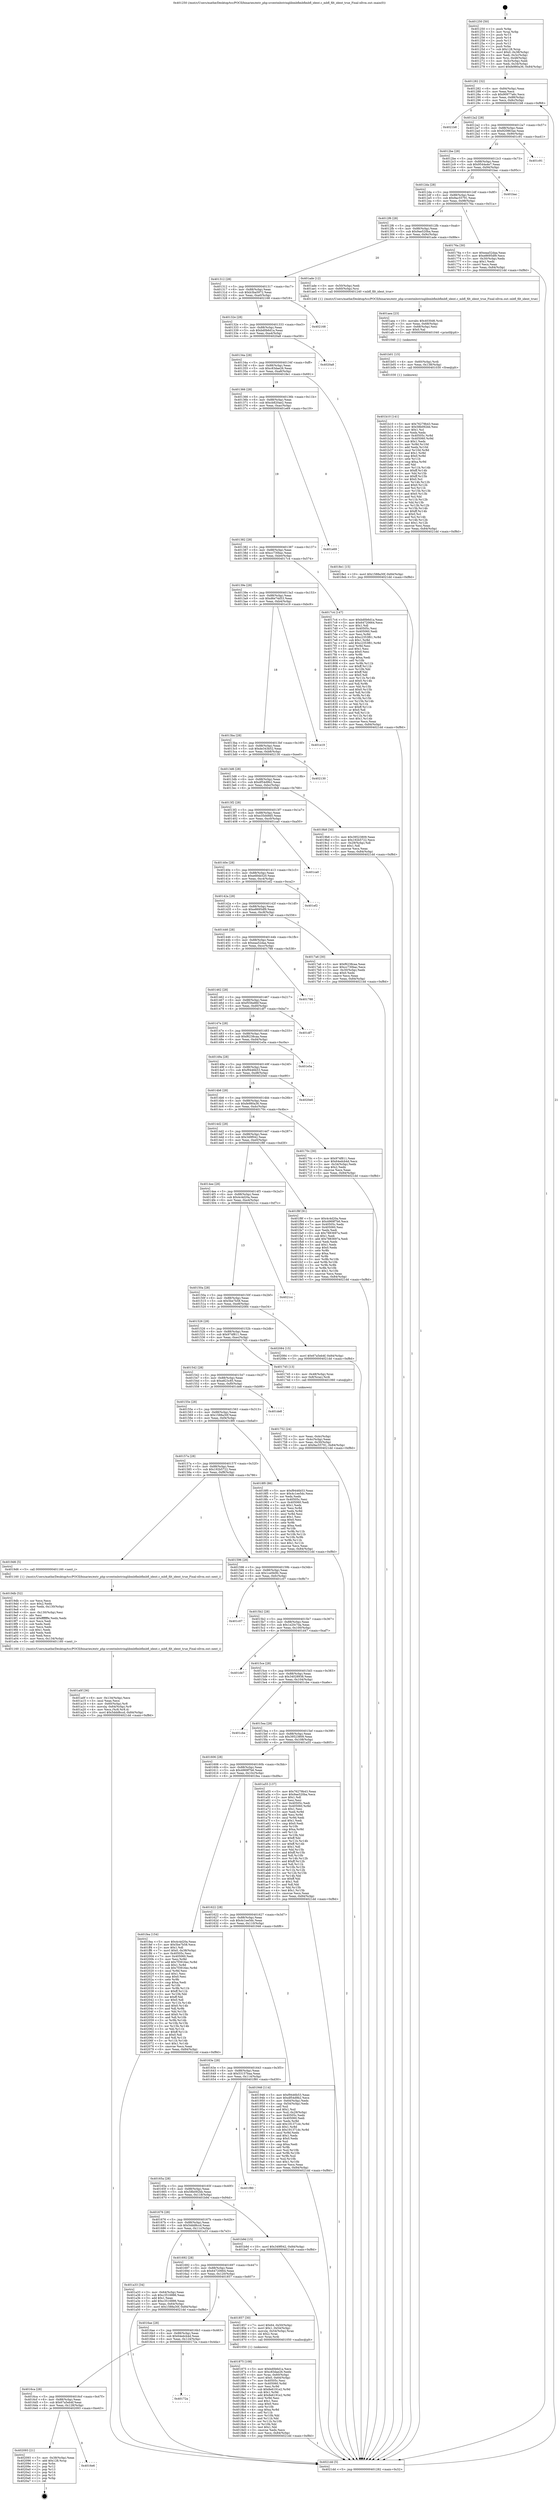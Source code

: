 digraph "0x401250" {
  label = "0x401250 (/mnt/c/Users/mathe/Desktop/tcc/POCII/binaries/extr_php-srcextmbstringlibmbflmbflmbfl_ident.c_mbfl_filt_ident_true_Final-ollvm.out::main(0))"
  labelloc = "t"
  node[shape=record]

  Entry [label="",width=0.3,height=0.3,shape=circle,fillcolor=black,style=filled]
  "0x401282" [label="{
     0x401282 [32]\l
     | [instrs]\l
     &nbsp;&nbsp;0x401282 \<+6\>: mov -0x84(%rbp),%eax\l
     &nbsp;&nbsp;0x401288 \<+2\>: mov %eax,%ecx\l
     &nbsp;&nbsp;0x40128a \<+6\>: sub $0x90977a6c,%ecx\l
     &nbsp;&nbsp;0x401290 \<+6\>: mov %eax,-0x88(%rbp)\l
     &nbsp;&nbsp;0x401296 \<+6\>: mov %ecx,-0x8c(%rbp)\l
     &nbsp;&nbsp;0x40129c \<+6\>: je 00000000004021b8 \<main+0xf68\>\l
  }"]
  "0x4021b8" [label="{
     0x4021b8\l
  }", style=dashed]
  "0x4012a2" [label="{
     0x4012a2 [28]\l
     | [instrs]\l
     &nbsp;&nbsp;0x4012a2 \<+5\>: jmp 00000000004012a7 \<main+0x57\>\l
     &nbsp;&nbsp;0x4012a7 \<+6\>: mov -0x88(%rbp),%eax\l
     &nbsp;&nbsp;0x4012ad \<+5\>: sub $0x920863ae,%eax\l
     &nbsp;&nbsp;0x4012b2 \<+6\>: mov %eax,-0x90(%rbp)\l
     &nbsp;&nbsp;0x4012b8 \<+6\>: je 0000000000401c91 \<main+0xa41\>\l
  }"]
  Exit [label="",width=0.3,height=0.3,shape=circle,fillcolor=black,style=filled,peripheries=2]
  "0x401c91" [label="{
     0x401c91\l
  }", style=dashed]
  "0x4012be" [label="{
     0x4012be [28]\l
     | [instrs]\l
     &nbsp;&nbsp;0x4012be \<+5\>: jmp 00000000004012c3 \<main+0x73\>\l
     &nbsp;&nbsp;0x4012c3 \<+6\>: mov -0x88(%rbp),%eax\l
     &nbsp;&nbsp;0x4012c9 \<+5\>: sub $0x9544a4e7,%eax\l
     &nbsp;&nbsp;0x4012ce \<+6\>: mov %eax,-0x94(%rbp)\l
     &nbsp;&nbsp;0x4012d4 \<+6\>: je 0000000000401bac \<main+0x95c\>\l
  }"]
  "0x4016e6" [label="{
     0x4016e6\l
  }", style=dashed]
  "0x401bac" [label="{
     0x401bac\l
  }", style=dashed]
  "0x4012da" [label="{
     0x4012da [28]\l
     | [instrs]\l
     &nbsp;&nbsp;0x4012da \<+5\>: jmp 00000000004012df \<main+0x8f\>\l
     &nbsp;&nbsp;0x4012df \<+6\>: mov -0x88(%rbp),%eax\l
     &nbsp;&nbsp;0x4012e5 \<+5\>: sub $0x9ac55791,%eax\l
     &nbsp;&nbsp;0x4012ea \<+6\>: mov %eax,-0x98(%rbp)\l
     &nbsp;&nbsp;0x4012f0 \<+6\>: je 000000000040176a \<main+0x51a\>\l
  }"]
  "0x402093" [label="{
     0x402093 [21]\l
     | [instrs]\l
     &nbsp;&nbsp;0x402093 \<+3\>: mov -0x38(%rbp),%eax\l
     &nbsp;&nbsp;0x402096 \<+7\>: add $0x128,%rsp\l
     &nbsp;&nbsp;0x40209d \<+1\>: pop %rbx\l
     &nbsp;&nbsp;0x40209e \<+2\>: pop %r12\l
     &nbsp;&nbsp;0x4020a0 \<+2\>: pop %r13\l
     &nbsp;&nbsp;0x4020a2 \<+2\>: pop %r14\l
     &nbsp;&nbsp;0x4020a4 \<+2\>: pop %r15\l
     &nbsp;&nbsp;0x4020a6 \<+1\>: pop %rbp\l
     &nbsp;&nbsp;0x4020a7 \<+1\>: ret\l
  }"]
  "0x40176a" [label="{
     0x40176a [30]\l
     | [instrs]\l
     &nbsp;&nbsp;0x40176a \<+5\>: mov $0xeaa52daa,%eax\l
     &nbsp;&nbsp;0x40176f \<+5\>: mov $0xe8695df9,%ecx\l
     &nbsp;&nbsp;0x401774 \<+3\>: mov -0x30(%rbp),%edx\l
     &nbsp;&nbsp;0x401777 \<+3\>: cmp $0x1,%edx\l
     &nbsp;&nbsp;0x40177a \<+3\>: cmovl %ecx,%eax\l
     &nbsp;&nbsp;0x40177d \<+6\>: mov %eax,-0x84(%rbp)\l
     &nbsp;&nbsp;0x401783 \<+5\>: jmp 00000000004021dd \<main+0xf8d\>\l
  }"]
  "0x4012f6" [label="{
     0x4012f6 [28]\l
     | [instrs]\l
     &nbsp;&nbsp;0x4012f6 \<+5\>: jmp 00000000004012fb \<main+0xab\>\l
     &nbsp;&nbsp;0x4012fb \<+6\>: mov -0x88(%rbp),%eax\l
     &nbsp;&nbsp;0x401301 \<+5\>: sub $0x9ae520ba,%eax\l
     &nbsp;&nbsp;0x401306 \<+6\>: mov %eax,-0x9c(%rbp)\l
     &nbsp;&nbsp;0x40130c \<+6\>: je 0000000000401ade \<main+0x88e\>\l
  }"]
  "0x4016ca" [label="{
     0x4016ca [28]\l
     | [instrs]\l
     &nbsp;&nbsp;0x4016ca \<+5\>: jmp 00000000004016cf \<main+0x47f\>\l
     &nbsp;&nbsp;0x4016cf \<+6\>: mov -0x88(%rbp),%eax\l
     &nbsp;&nbsp;0x4016d5 \<+5\>: sub $0x67a5eb4f,%eax\l
     &nbsp;&nbsp;0x4016da \<+6\>: mov %eax,-0x128(%rbp)\l
     &nbsp;&nbsp;0x4016e0 \<+6\>: je 0000000000402093 \<main+0xe43\>\l
  }"]
  "0x401ade" [label="{
     0x401ade [12]\l
     | [instrs]\l
     &nbsp;&nbsp;0x401ade \<+3\>: mov -0x50(%rbp),%edi\l
     &nbsp;&nbsp;0x401ae1 \<+4\>: mov -0x60(%rbp),%rsi\l
     &nbsp;&nbsp;0x401ae5 \<+5\>: call 0000000000401240 \<mbfl_filt_ident_true\>\l
     | [calls]\l
     &nbsp;&nbsp;0x401240 \{1\} (/mnt/c/Users/mathe/Desktop/tcc/POCII/binaries/extr_php-srcextmbstringlibmbflmbflmbfl_ident.c_mbfl_filt_ident_true_Final-ollvm.out::mbfl_filt_ident_true)\l
  }"]
  "0x401312" [label="{
     0x401312 [28]\l
     | [instrs]\l
     &nbsp;&nbsp;0x401312 \<+5\>: jmp 0000000000401317 \<main+0xc7\>\l
     &nbsp;&nbsp;0x401317 \<+6\>: mov -0x88(%rbp),%eax\l
     &nbsp;&nbsp;0x40131d \<+5\>: sub $0xb3ba5972,%eax\l
     &nbsp;&nbsp;0x401322 \<+6\>: mov %eax,-0xa0(%rbp)\l
     &nbsp;&nbsp;0x401328 \<+6\>: je 0000000000402168 \<main+0xf18\>\l
  }"]
  "0x40172a" [label="{
     0x40172a\l
  }", style=dashed]
  "0x402168" [label="{
     0x402168\l
  }", style=dashed]
  "0x40132e" [label="{
     0x40132e [28]\l
     | [instrs]\l
     &nbsp;&nbsp;0x40132e \<+5\>: jmp 0000000000401333 \<main+0xe3\>\l
     &nbsp;&nbsp;0x401333 \<+6\>: mov -0x88(%rbp),%eax\l
     &nbsp;&nbsp;0x401339 \<+5\>: sub $0xbd0b6d1a,%eax\l
     &nbsp;&nbsp;0x40133e \<+6\>: mov %eax,-0xa4(%rbp)\l
     &nbsp;&nbsp;0x401344 \<+6\>: je 00000000004020a8 \<main+0xe58\>\l
  }"]
  "0x401b10" [label="{
     0x401b10 [141]\l
     | [instrs]\l
     &nbsp;&nbsp;0x401b10 \<+5\>: mov $0x76279b43,%eax\l
     &nbsp;&nbsp;0x401b15 \<+5\>: mov $0x58b092bb,%esi\l
     &nbsp;&nbsp;0x401b1a \<+2\>: mov $0x1,%cl\l
     &nbsp;&nbsp;0x401b1c \<+2\>: xor %edx,%edx\l
     &nbsp;&nbsp;0x401b1e \<+8\>: mov 0x40505c,%r8d\l
     &nbsp;&nbsp;0x401b26 \<+8\>: mov 0x405060,%r9d\l
     &nbsp;&nbsp;0x401b2e \<+3\>: sub $0x1,%edx\l
     &nbsp;&nbsp;0x401b31 \<+3\>: mov %r8d,%r10d\l
     &nbsp;&nbsp;0x401b34 \<+3\>: add %edx,%r10d\l
     &nbsp;&nbsp;0x401b37 \<+4\>: imul %r10d,%r8d\l
     &nbsp;&nbsp;0x401b3b \<+4\>: and $0x1,%r8d\l
     &nbsp;&nbsp;0x401b3f \<+4\>: cmp $0x0,%r8d\l
     &nbsp;&nbsp;0x401b43 \<+4\>: sete %r11b\l
     &nbsp;&nbsp;0x401b47 \<+4\>: cmp $0xa,%r9d\l
     &nbsp;&nbsp;0x401b4b \<+3\>: setl %bl\l
     &nbsp;&nbsp;0x401b4e \<+3\>: mov %r11b,%r14b\l
     &nbsp;&nbsp;0x401b51 \<+4\>: xor $0xff,%r14b\l
     &nbsp;&nbsp;0x401b55 \<+3\>: mov %bl,%r15b\l
     &nbsp;&nbsp;0x401b58 \<+4\>: xor $0xff,%r15b\l
     &nbsp;&nbsp;0x401b5c \<+3\>: xor $0x0,%cl\l
     &nbsp;&nbsp;0x401b5f \<+3\>: mov %r14b,%r12b\l
     &nbsp;&nbsp;0x401b62 \<+4\>: and $0x0,%r12b\l
     &nbsp;&nbsp;0x401b66 \<+3\>: and %cl,%r11b\l
     &nbsp;&nbsp;0x401b69 \<+3\>: mov %r15b,%r13b\l
     &nbsp;&nbsp;0x401b6c \<+4\>: and $0x0,%r13b\l
     &nbsp;&nbsp;0x401b70 \<+2\>: and %cl,%bl\l
     &nbsp;&nbsp;0x401b72 \<+3\>: or %r11b,%r12b\l
     &nbsp;&nbsp;0x401b75 \<+3\>: or %bl,%r13b\l
     &nbsp;&nbsp;0x401b78 \<+3\>: xor %r13b,%r12b\l
     &nbsp;&nbsp;0x401b7b \<+3\>: or %r15b,%r14b\l
     &nbsp;&nbsp;0x401b7e \<+4\>: xor $0xff,%r14b\l
     &nbsp;&nbsp;0x401b82 \<+3\>: or $0x0,%cl\l
     &nbsp;&nbsp;0x401b85 \<+3\>: and %cl,%r14b\l
     &nbsp;&nbsp;0x401b88 \<+3\>: or %r14b,%r12b\l
     &nbsp;&nbsp;0x401b8b \<+4\>: test $0x1,%r12b\l
     &nbsp;&nbsp;0x401b8f \<+3\>: cmovne %esi,%eax\l
     &nbsp;&nbsp;0x401b92 \<+6\>: mov %eax,-0x84(%rbp)\l
     &nbsp;&nbsp;0x401b98 \<+5\>: jmp 00000000004021dd \<main+0xf8d\>\l
  }"]
  "0x4020a8" [label="{
     0x4020a8\l
  }", style=dashed]
  "0x40134a" [label="{
     0x40134a [28]\l
     | [instrs]\l
     &nbsp;&nbsp;0x40134a \<+5\>: jmp 000000000040134f \<main+0xff\>\l
     &nbsp;&nbsp;0x40134f \<+6\>: mov -0x88(%rbp),%eax\l
     &nbsp;&nbsp;0x401355 \<+5\>: sub $0xc83dae26,%eax\l
     &nbsp;&nbsp;0x40135a \<+6\>: mov %eax,-0xa8(%rbp)\l
     &nbsp;&nbsp;0x401360 \<+6\>: je 00000000004018e1 \<main+0x691\>\l
  }"]
  "0x401b01" [label="{
     0x401b01 [15]\l
     | [instrs]\l
     &nbsp;&nbsp;0x401b01 \<+4\>: mov -0x60(%rbp),%rdi\l
     &nbsp;&nbsp;0x401b05 \<+6\>: mov %eax,-0x138(%rbp)\l
     &nbsp;&nbsp;0x401b0b \<+5\>: call 0000000000401030 \<free@plt\>\l
     | [calls]\l
     &nbsp;&nbsp;0x401030 \{1\} (unknown)\l
  }"]
  "0x4018e1" [label="{
     0x4018e1 [15]\l
     | [instrs]\l
     &nbsp;&nbsp;0x4018e1 \<+10\>: movl $0x1588a30f,-0x84(%rbp)\l
     &nbsp;&nbsp;0x4018eb \<+5\>: jmp 00000000004021dd \<main+0xf8d\>\l
  }"]
  "0x401366" [label="{
     0x401366 [28]\l
     | [instrs]\l
     &nbsp;&nbsp;0x401366 \<+5\>: jmp 000000000040136b \<main+0x11b\>\l
     &nbsp;&nbsp;0x40136b \<+6\>: mov -0x88(%rbp),%eax\l
     &nbsp;&nbsp;0x401371 \<+5\>: sub $0xcb820ae2,%eax\l
     &nbsp;&nbsp;0x401376 \<+6\>: mov %eax,-0xac(%rbp)\l
     &nbsp;&nbsp;0x40137c \<+6\>: je 0000000000401e69 \<main+0xc19\>\l
  }"]
  "0x401aea" [label="{
     0x401aea [23]\l
     | [instrs]\l
     &nbsp;&nbsp;0x401aea \<+10\>: movabs $0x4030d6,%rdi\l
     &nbsp;&nbsp;0x401af4 \<+3\>: mov %eax,-0x68(%rbp)\l
     &nbsp;&nbsp;0x401af7 \<+3\>: mov -0x68(%rbp),%esi\l
     &nbsp;&nbsp;0x401afa \<+2\>: mov $0x0,%al\l
     &nbsp;&nbsp;0x401afc \<+5\>: call 0000000000401040 \<printf@plt\>\l
     | [calls]\l
     &nbsp;&nbsp;0x401040 \{1\} (unknown)\l
  }"]
  "0x401e69" [label="{
     0x401e69\l
  }", style=dashed]
  "0x401382" [label="{
     0x401382 [28]\l
     | [instrs]\l
     &nbsp;&nbsp;0x401382 \<+5\>: jmp 0000000000401387 \<main+0x137\>\l
     &nbsp;&nbsp;0x401387 \<+6\>: mov -0x88(%rbp),%eax\l
     &nbsp;&nbsp;0x40138d \<+5\>: sub $0xcc730bac,%eax\l
     &nbsp;&nbsp;0x401392 \<+6\>: mov %eax,-0xb0(%rbp)\l
     &nbsp;&nbsp;0x401398 \<+6\>: je 00000000004017c4 \<main+0x574\>\l
  }"]
  "0x401a0f" [label="{
     0x401a0f [36]\l
     | [instrs]\l
     &nbsp;&nbsp;0x401a0f \<+6\>: mov -0x134(%rbp),%ecx\l
     &nbsp;&nbsp;0x401a15 \<+3\>: imul %eax,%ecx\l
     &nbsp;&nbsp;0x401a18 \<+4\>: mov -0x60(%rbp),%r8\l
     &nbsp;&nbsp;0x401a1c \<+4\>: movslq -0x64(%rbp),%r9\l
     &nbsp;&nbsp;0x401a20 \<+4\>: mov %ecx,(%r8,%r9,4)\l
     &nbsp;&nbsp;0x401a24 \<+10\>: movl $0x5ddd8ccd,-0x84(%rbp)\l
     &nbsp;&nbsp;0x401a2e \<+5\>: jmp 00000000004021dd \<main+0xf8d\>\l
  }"]
  "0x4017c4" [label="{
     0x4017c4 [147]\l
     | [instrs]\l
     &nbsp;&nbsp;0x4017c4 \<+5\>: mov $0xbd0b6d1a,%eax\l
     &nbsp;&nbsp;0x4017c9 \<+5\>: mov $0x64720664,%ecx\l
     &nbsp;&nbsp;0x4017ce \<+2\>: mov $0x1,%dl\l
     &nbsp;&nbsp;0x4017d0 \<+7\>: mov 0x40505c,%esi\l
     &nbsp;&nbsp;0x4017d7 \<+7\>: mov 0x405060,%edi\l
     &nbsp;&nbsp;0x4017de \<+3\>: mov %esi,%r8d\l
     &nbsp;&nbsp;0x4017e1 \<+7\>: sub $0xc2353f61,%r8d\l
     &nbsp;&nbsp;0x4017e8 \<+4\>: sub $0x1,%r8d\l
     &nbsp;&nbsp;0x4017ec \<+7\>: add $0xc2353f61,%r8d\l
     &nbsp;&nbsp;0x4017f3 \<+4\>: imul %r8d,%esi\l
     &nbsp;&nbsp;0x4017f7 \<+3\>: and $0x1,%esi\l
     &nbsp;&nbsp;0x4017fa \<+3\>: cmp $0x0,%esi\l
     &nbsp;&nbsp;0x4017fd \<+4\>: sete %r9b\l
     &nbsp;&nbsp;0x401801 \<+3\>: cmp $0xa,%edi\l
     &nbsp;&nbsp;0x401804 \<+4\>: setl %r10b\l
     &nbsp;&nbsp;0x401808 \<+3\>: mov %r9b,%r11b\l
     &nbsp;&nbsp;0x40180b \<+4\>: xor $0xff,%r11b\l
     &nbsp;&nbsp;0x40180f \<+3\>: mov %r10b,%bl\l
     &nbsp;&nbsp;0x401812 \<+3\>: xor $0xff,%bl\l
     &nbsp;&nbsp;0x401815 \<+3\>: xor $0x0,%dl\l
     &nbsp;&nbsp;0x401818 \<+3\>: mov %r11b,%r14b\l
     &nbsp;&nbsp;0x40181b \<+4\>: and $0x0,%r14b\l
     &nbsp;&nbsp;0x40181f \<+3\>: and %dl,%r9b\l
     &nbsp;&nbsp;0x401822 \<+3\>: mov %bl,%r15b\l
     &nbsp;&nbsp;0x401825 \<+4\>: and $0x0,%r15b\l
     &nbsp;&nbsp;0x401829 \<+3\>: and %dl,%r10b\l
     &nbsp;&nbsp;0x40182c \<+3\>: or %r9b,%r14b\l
     &nbsp;&nbsp;0x40182f \<+3\>: or %r10b,%r15b\l
     &nbsp;&nbsp;0x401832 \<+3\>: xor %r15b,%r14b\l
     &nbsp;&nbsp;0x401835 \<+3\>: or %bl,%r11b\l
     &nbsp;&nbsp;0x401838 \<+4\>: xor $0xff,%r11b\l
     &nbsp;&nbsp;0x40183c \<+3\>: or $0x0,%dl\l
     &nbsp;&nbsp;0x40183f \<+3\>: and %dl,%r11b\l
     &nbsp;&nbsp;0x401842 \<+3\>: or %r11b,%r14b\l
     &nbsp;&nbsp;0x401845 \<+4\>: test $0x1,%r14b\l
     &nbsp;&nbsp;0x401849 \<+3\>: cmovne %ecx,%eax\l
     &nbsp;&nbsp;0x40184c \<+6\>: mov %eax,-0x84(%rbp)\l
     &nbsp;&nbsp;0x401852 \<+5\>: jmp 00000000004021dd \<main+0xf8d\>\l
  }"]
  "0x40139e" [label="{
     0x40139e [28]\l
     | [instrs]\l
     &nbsp;&nbsp;0x40139e \<+5\>: jmp 00000000004013a3 \<main+0x153\>\l
     &nbsp;&nbsp;0x4013a3 \<+6\>: mov -0x88(%rbp),%eax\l
     &nbsp;&nbsp;0x4013a9 \<+5\>: sub $0xd6e74d53,%eax\l
     &nbsp;&nbsp;0x4013ae \<+6\>: mov %eax,-0xb4(%rbp)\l
     &nbsp;&nbsp;0x4013b4 \<+6\>: je 0000000000401e19 \<main+0xbc9\>\l
  }"]
  "0x4019db" [label="{
     0x4019db [52]\l
     | [instrs]\l
     &nbsp;&nbsp;0x4019db \<+2\>: xor %ecx,%ecx\l
     &nbsp;&nbsp;0x4019dd \<+5\>: mov $0x2,%edx\l
     &nbsp;&nbsp;0x4019e2 \<+6\>: mov %edx,-0x130(%rbp)\l
     &nbsp;&nbsp;0x4019e8 \<+1\>: cltd\l
     &nbsp;&nbsp;0x4019e9 \<+6\>: mov -0x130(%rbp),%esi\l
     &nbsp;&nbsp;0x4019ef \<+2\>: idiv %esi\l
     &nbsp;&nbsp;0x4019f1 \<+6\>: imul $0xfffffffe,%edx,%edx\l
     &nbsp;&nbsp;0x4019f7 \<+2\>: mov %ecx,%edi\l
     &nbsp;&nbsp;0x4019f9 \<+2\>: sub %edx,%edi\l
     &nbsp;&nbsp;0x4019fb \<+2\>: mov %ecx,%edx\l
     &nbsp;&nbsp;0x4019fd \<+3\>: sub $0x1,%edx\l
     &nbsp;&nbsp;0x401a00 \<+2\>: add %edx,%edi\l
     &nbsp;&nbsp;0x401a02 \<+2\>: sub %edi,%ecx\l
     &nbsp;&nbsp;0x401a04 \<+6\>: mov %ecx,-0x134(%rbp)\l
     &nbsp;&nbsp;0x401a0a \<+5\>: call 0000000000401160 \<next_i\>\l
     | [calls]\l
     &nbsp;&nbsp;0x401160 \{1\} (/mnt/c/Users/mathe/Desktop/tcc/POCII/binaries/extr_php-srcextmbstringlibmbflmbflmbfl_ident.c_mbfl_filt_ident_true_Final-ollvm.out::next_i)\l
  }"]
  "0x401e19" [label="{
     0x401e19\l
  }", style=dashed]
  "0x4013ba" [label="{
     0x4013ba [28]\l
     | [instrs]\l
     &nbsp;&nbsp;0x4013ba \<+5\>: jmp 00000000004013bf \<main+0x16f\>\l
     &nbsp;&nbsp;0x4013bf \<+6\>: mov -0x88(%rbp),%eax\l
     &nbsp;&nbsp;0x4013c5 \<+5\>: sub $0xde343b52,%eax\l
     &nbsp;&nbsp;0x4013ca \<+6\>: mov %eax,-0xb8(%rbp)\l
     &nbsp;&nbsp;0x4013d0 \<+6\>: je 0000000000402130 \<main+0xee0\>\l
  }"]
  "0x401875" [label="{
     0x401875 [108]\l
     | [instrs]\l
     &nbsp;&nbsp;0x401875 \<+5\>: mov $0xbd0b6d1a,%ecx\l
     &nbsp;&nbsp;0x40187a \<+5\>: mov $0xc83dae26,%edx\l
     &nbsp;&nbsp;0x40187f \<+4\>: mov %rax,-0x60(%rbp)\l
     &nbsp;&nbsp;0x401883 \<+7\>: movl $0x0,-0x64(%rbp)\l
     &nbsp;&nbsp;0x40188a \<+7\>: mov 0x40505c,%esi\l
     &nbsp;&nbsp;0x401891 \<+8\>: mov 0x405060,%r8d\l
     &nbsp;&nbsp;0x401899 \<+3\>: mov %esi,%r9d\l
     &nbsp;&nbsp;0x40189c \<+7\>: sub $0x8e6191e2,%r9d\l
     &nbsp;&nbsp;0x4018a3 \<+4\>: sub $0x1,%r9d\l
     &nbsp;&nbsp;0x4018a7 \<+7\>: add $0x8e6191e2,%r9d\l
     &nbsp;&nbsp;0x4018ae \<+4\>: imul %r9d,%esi\l
     &nbsp;&nbsp;0x4018b2 \<+3\>: and $0x1,%esi\l
     &nbsp;&nbsp;0x4018b5 \<+3\>: cmp $0x0,%esi\l
     &nbsp;&nbsp;0x4018b8 \<+4\>: sete %r10b\l
     &nbsp;&nbsp;0x4018bc \<+4\>: cmp $0xa,%r8d\l
     &nbsp;&nbsp;0x4018c0 \<+4\>: setl %r11b\l
     &nbsp;&nbsp;0x4018c4 \<+3\>: mov %r10b,%bl\l
     &nbsp;&nbsp;0x4018c7 \<+3\>: and %r11b,%bl\l
     &nbsp;&nbsp;0x4018ca \<+3\>: xor %r11b,%r10b\l
     &nbsp;&nbsp;0x4018cd \<+3\>: or %r10b,%bl\l
     &nbsp;&nbsp;0x4018d0 \<+3\>: test $0x1,%bl\l
     &nbsp;&nbsp;0x4018d3 \<+3\>: cmovne %edx,%ecx\l
     &nbsp;&nbsp;0x4018d6 \<+6\>: mov %ecx,-0x84(%rbp)\l
     &nbsp;&nbsp;0x4018dc \<+5\>: jmp 00000000004021dd \<main+0xf8d\>\l
  }"]
  "0x402130" [label="{
     0x402130\l
  }", style=dashed]
  "0x4013d6" [label="{
     0x4013d6 [28]\l
     | [instrs]\l
     &nbsp;&nbsp;0x4013d6 \<+5\>: jmp 00000000004013db \<main+0x18b\>\l
     &nbsp;&nbsp;0x4013db \<+6\>: mov -0x88(%rbp),%eax\l
     &nbsp;&nbsp;0x4013e1 \<+5\>: sub $0xdf54d9b2,%eax\l
     &nbsp;&nbsp;0x4013e6 \<+6\>: mov %eax,-0xbc(%rbp)\l
     &nbsp;&nbsp;0x4013ec \<+6\>: je 00000000004019b8 \<main+0x768\>\l
  }"]
  "0x4016ae" [label="{
     0x4016ae [28]\l
     | [instrs]\l
     &nbsp;&nbsp;0x4016ae \<+5\>: jmp 00000000004016b3 \<main+0x463\>\l
     &nbsp;&nbsp;0x4016b3 \<+6\>: mov -0x88(%rbp),%eax\l
     &nbsp;&nbsp;0x4016b9 \<+5\>: sub $0x64edcb4d,%eax\l
     &nbsp;&nbsp;0x4016be \<+6\>: mov %eax,-0x124(%rbp)\l
     &nbsp;&nbsp;0x4016c4 \<+6\>: je 000000000040172a \<main+0x4da\>\l
  }"]
  "0x4019b8" [label="{
     0x4019b8 [30]\l
     | [instrs]\l
     &nbsp;&nbsp;0x4019b8 \<+5\>: mov $0x39523809,%eax\l
     &nbsp;&nbsp;0x4019bd \<+5\>: mov $0x192b5722,%ecx\l
     &nbsp;&nbsp;0x4019c2 \<+3\>: mov -0x29(%rbp),%dl\l
     &nbsp;&nbsp;0x4019c5 \<+3\>: test $0x1,%dl\l
     &nbsp;&nbsp;0x4019c8 \<+3\>: cmovne %ecx,%eax\l
     &nbsp;&nbsp;0x4019cb \<+6\>: mov %eax,-0x84(%rbp)\l
     &nbsp;&nbsp;0x4019d1 \<+5\>: jmp 00000000004021dd \<main+0xf8d\>\l
  }"]
  "0x4013f2" [label="{
     0x4013f2 [28]\l
     | [instrs]\l
     &nbsp;&nbsp;0x4013f2 \<+5\>: jmp 00000000004013f7 \<main+0x1a7\>\l
     &nbsp;&nbsp;0x4013f7 \<+6\>: mov -0x88(%rbp),%eax\l
     &nbsp;&nbsp;0x4013fd \<+5\>: sub $0xe35d49d5,%eax\l
     &nbsp;&nbsp;0x401402 \<+6\>: mov %eax,-0xc0(%rbp)\l
     &nbsp;&nbsp;0x401408 \<+6\>: je 0000000000401ca0 \<main+0xa50\>\l
  }"]
  "0x401857" [label="{
     0x401857 [30]\l
     | [instrs]\l
     &nbsp;&nbsp;0x401857 \<+7\>: movl $0x64,-0x50(%rbp)\l
     &nbsp;&nbsp;0x40185e \<+7\>: movl $0x1,-0x54(%rbp)\l
     &nbsp;&nbsp;0x401865 \<+4\>: movslq -0x54(%rbp),%rax\l
     &nbsp;&nbsp;0x401869 \<+4\>: shl $0x2,%rax\l
     &nbsp;&nbsp;0x40186d \<+3\>: mov %rax,%rdi\l
     &nbsp;&nbsp;0x401870 \<+5\>: call 0000000000401050 \<malloc@plt\>\l
     | [calls]\l
     &nbsp;&nbsp;0x401050 \{1\} (unknown)\l
  }"]
  "0x401ca0" [label="{
     0x401ca0\l
  }", style=dashed]
  "0x40140e" [label="{
     0x40140e [28]\l
     | [instrs]\l
     &nbsp;&nbsp;0x40140e \<+5\>: jmp 0000000000401413 \<main+0x1c3\>\l
     &nbsp;&nbsp;0x401413 \<+6\>: mov -0x88(%rbp),%eax\l
     &nbsp;&nbsp;0x401419 \<+5\>: sub $0xe684b520,%eax\l
     &nbsp;&nbsp;0x40141e \<+6\>: mov %eax,-0xc4(%rbp)\l
     &nbsp;&nbsp;0x401424 \<+6\>: je 0000000000401ef2 \<main+0xca2\>\l
  }"]
  "0x401692" [label="{
     0x401692 [28]\l
     | [instrs]\l
     &nbsp;&nbsp;0x401692 \<+5\>: jmp 0000000000401697 \<main+0x447\>\l
     &nbsp;&nbsp;0x401697 \<+6\>: mov -0x88(%rbp),%eax\l
     &nbsp;&nbsp;0x40169d \<+5\>: sub $0x64720664,%eax\l
     &nbsp;&nbsp;0x4016a2 \<+6\>: mov %eax,-0x120(%rbp)\l
     &nbsp;&nbsp;0x4016a8 \<+6\>: je 0000000000401857 \<main+0x607\>\l
  }"]
  "0x401ef2" [label="{
     0x401ef2\l
  }", style=dashed]
  "0x40142a" [label="{
     0x40142a [28]\l
     | [instrs]\l
     &nbsp;&nbsp;0x40142a \<+5\>: jmp 000000000040142f \<main+0x1df\>\l
     &nbsp;&nbsp;0x40142f \<+6\>: mov -0x88(%rbp),%eax\l
     &nbsp;&nbsp;0x401435 \<+5\>: sub $0xe8695df9,%eax\l
     &nbsp;&nbsp;0x40143a \<+6\>: mov %eax,-0xc8(%rbp)\l
     &nbsp;&nbsp;0x401440 \<+6\>: je 00000000004017a6 \<main+0x556\>\l
  }"]
  "0x401a33" [label="{
     0x401a33 [34]\l
     | [instrs]\l
     &nbsp;&nbsp;0x401a33 \<+3\>: mov -0x64(%rbp),%eax\l
     &nbsp;&nbsp;0x401a36 \<+5\>: sub $0xc3516886,%eax\l
     &nbsp;&nbsp;0x401a3b \<+3\>: add $0x1,%eax\l
     &nbsp;&nbsp;0x401a3e \<+5\>: add $0xc3516886,%eax\l
     &nbsp;&nbsp;0x401a43 \<+3\>: mov %eax,-0x64(%rbp)\l
     &nbsp;&nbsp;0x401a46 \<+10\>: movl $0x1588a30f,-0x84(%rbp)\l
     &nbsp;&nbsp;0x401a50 \<+5\>: jmp 00000000004021dd \<main+0xf8d\>\l
  }"]
  "0x4017a6" [label="{
     0x4017a6 [30]\l
     | [instrs]\l
     &nbsp;&nbsp;0x4017a6 \<+5\>: mov $0xf6238caa,%eax\l
     &nbsp;&nbsp;0x4017ab \<+5\>: mov $0xcc730bac,%ecx\l
     &nbsp;&nbsp;0x4017b0 \<+3\>: mov -0x30(%rbp),%edx\l
     &nbsp;&nbsp;0x4017b3 \<+3\>: cmp $0x0,%edx\l
     &nbsp;&nbsp;0x4017b6 \<+3\>: cmove %ecx,%eax\l
     &nbsp;&nbsp;0x4017b9 \<+6\>: mov %eax,-0x84(%rbp)\l
     &nbsp;&nbsp;0x4017bf \<+5\>: jmp 00000000004021dd \<main+0xf8d\>\l
  }"]
  "0x401446" [label="{
     0x401446 [28]\l
     | [instrs]\l
     &nbsp;&nbsp;0x401446 \<+5\>: jmp 000000000040144b \<main+0x1fb\>\l
     &nbsp;&nbsp;0x40144b \<+6\>: mov -0x88(%rbp),%eax\l
     &nbsp;&nbsp;0x401451 \<+5\>: sub $0xeaa52daa,%eax\l
     &nbsp;&nbsp;0x401456 \<+6\>: mov %eax,-0xcc(%rbp)\l
     &nbsp;&nbsp;0x40145c \<+6\>: je 0000000000401788 \<main+0x538\>\l
  }"]
  "0x401676" [label="{
     0x401676 [28]\l
     | [instrs]\l
     &nbsp;&nbsp;0x401676 \<+5\>: jmp 000000000040167b \<main+0x42b\>\l
     &nbsp;&nbsp;0x40167b \<+6\>: mov -0x88(%rbp),%eax\l
     &nbsp;&nbsp;0x401681 \<+5\>: sub $0x5ddd8ccd,%eax\l
     &nbsp;&nbsp;0x401686 \<+6\>: mov %eax,-0x11c(%rbp)\l
     &nbsp;&nbsp;0x40168c \<+6\>: je 0000000000401a33 \<main+0x7e3\>\l
  }"]
  "0x401788" [label="{
     0x401788\l
  }", style=dashed]
  "0x401462" [label="{
     0x401462 [28]\l
     | [instrs]\l
     &nbsp;&nbsp;0x401462 \<+5\>: jmp 0000000000401467 \<main+0x217\>\l
     &nbsp;&nbsp;0x401467 \<+6\>: mov -0x88(%rbp),%eax\l
     &nbsp;&nbsp;0x40146d \<+5\>: sub $0xf556e86f,%eax\l
     &nbsp;&nbsp;0x401472 \<+6\>: mov %eax,-0xd0(%rbp)\l
     &nbsp;&nbsp;0x401478 \<+6\>: je 0000000000401df7 \<main+0xba7\>\l
  }"]
  "0x401b9d" [label="{
     0x401b9d [15]\l
     | [instrs]\l
     &nbsp;&nbsp;0x401b9d \<+10\>: movl $0x349f042,-0x84(%rbp)\l
     &nbsp;&nbsp;0x401ba7 \<+5\>: jmp 00000000004021dd \<main+0xf8d\>\l
  }"]
  "0x401df7" [label="{
     0x401df7\l
  }", style=dashed]
  "0x40147e" [label="{
     0x40147e [28]\l
     | [instrs]\l
     &nbsp;&nbsp;0x40147e \<+5\>: jmp 0000000000401483 \<main+0x233\>\l
     &nbsp;&nbsp;0x401483 \<+6\>: mov -0x88(%rbp),%eax\l
     &nbsp;&nbsp;0x401489 \<+5\>: sub $0xf6238caa,%eax\l
     &nbsp;&nbsp;0x40148e \<+6\>: mov %eax,-0xd4(%rbp)\l
     &nbsp;&nbsp;0x401494 \<+6\>: je 0000000000401e5a \<main+0xc0a\>\l
  }"]
  "0x40165a" [label="{
     0x40165a [28]\l
     | [instrs]\l
     &nbsp;&nbsp;0x40165a \<+5\>: jmp 000000000040165f \<main+0x40f\>\l
     &nbsp;&nbsp;0x40165f \<+6\>: mov -0x88(%rbp),%eax\l
     &nbsp;&nbsp;0x401665 \<+5\>: sub $0x58b092bb,%eax\l
     &nbsp;&nbsp;0x40166a \<+6\>: mov %eax,-0x118(%rbp)\l
     &nbsp;&nbsp;0x401670 \<+6\>: je 0000000000401b9d \<main+0x94d\>\l
  }"]
  "0x401e5a" [label="{
     0x401e5a\l
  }", style=dashed]
  "0x40149a" [label="{
     0x40149a [28]\l
     | [instrs]\l
     &nbsp;&nbsp;0x40149a \<+5\>: jmp 000000000040149f \<main+0x24f\>\l
     &nbsp;&nbsp;0x40149f \<+6\>: mov -0x88(%rbp),%eax\l
     &nbsp;&nbsp;0x4014a5 \<+5\>: sub $0xf9446b53,%eax\l
     &nbsp;&nbsp;0x4014aa \<+6\>: mov %eax,-0xd8(%rbp)\l
     &nbsp;&nbsp;0x4014b0 \<+6\>: je 00000000004020e0 \<main+0xe90\>\l
  }"]
  "0x401f80" [label="{
     0x401f80\l
  }", style=dashed]
  "0x4020e0" [label="{
     0x4020e0\l
  }", style=dashed]
  "0x4014b6" [label="{
     0x4014b6 [28]\l
     | [instrs]\l
     &nbsp;&nbsp;0x4014b6 \<+5\>: jmp 00000000004014bb \<main+0x26b\>\l
     &nbsp;&nbsp;0x4014bb \<+6\>: mov -0x88(%rbp),%eax\l
     &nbsp;&nbsp;0x4014c1 \<+5\>: sub $0xfe980a36,%eax\l
     &nbsp;&nbsp;0x4014c6 \<+6\>: mov %eax,-0xdc(%rbp)\l
     &nbsp;&nbsp;0x4014cc \<+6\>: je 000000000040170c \<main+0x4bc\>\l
  }"]
  "0x40163e" [label="{
     0x40163e [28]\l
     | [instrs]\l
     &nbsp;&nbsp;0x40163e \<+5\>: jmp 0000000000401643 \<main+0x3f3\>\l
     &nbsp;&nbsp;0x401643 \<+6\>: mov -0x88(%rbp),%eax\l
     &nbsp;&nbsp;0x401649 \<+5\>: sub $0x53157baa,%eax\l
     &nbsp;&nbsp;0x40164e \<+6\>: mov %eax,-0x114(%rbp)\l
     &nbsp;&nbsp;0x401654 \<+6\>: je 0000000000401f80 \<main+0xd30\>\l
  }"]
  "0x40170c" [label="{
     0x40170c [30]\l
     | [instrs]\l
     &nbsp;&nbsp;0x40170c \<+5\>: mov $0x974f811,%eax\l
     &nbsp;&nbsp;0x401711 \<+5\>: mov $0x64edcb4d,%ecx\l
     &nbsp;&nbsp;0x401716 \<+3\>: mov -0x34(%rbp),%edx\l
     &nbsp;&nbsp;0x401719 \<+3\>: cmp $0x2,%edx\l
     &nbsp;&nbsp;0x40171c \<+3\>: cmovne %ecx,%eax\l
     &nbsp;&nbsp;0x40171f \<+6\>: mov %eax,-0x84(%rbp)\l
     &nbsp;&nbsp;0x401725 \<+5\>: jmp 00000000004021dd \<main+0xf8d\>\l
  }"]
  "0x4014d2" [label="{
     0x4014d2 [28]\l
     | [instrs]\l
     &nbsp;&nbsp;0x4014d2 \<+5\>: jmp 00000000004014d7 \<main+0x287\>\l
     &nbsp;&nbsp;0x4014d7 \<+6\>: mov -0x88(%rbp),%eax\l
     &nbsp;&nbsp;0x4014dd \<+5\>: sub $0x349f042,%eax\l
     &nbsp;&nbsp;0x4014e2 \<+6\>: mov %eax,-0xe0(%rbp)\l
     &nbsp;&nbsp;0x4014e8 \<+6\>: je 0000000000401f8f \<main+0xd3f\>\l
  }"]
  "0x4021dd" [label="{
     0x4021dd [5]\l
     | [instrs]\l
     &nbsp;&nbsp;0x4021dd \<+5\>: jmp 0000000000401282 \<main+0x32\>\l
  }"]
  "0x401250" [label="{
     0x401250 [50]\l
     | [instrs]\l
     &nbsp;&nbsp;0x401250 \<+1\>: push %rbp\l
     &nbsp;&nbsp;0x401251 \<+3\>: mov %rsp,%rbp\l
     &nbsp;&nbsp;0x401254 \<+2\>: push %r15\l
     &nbsp;&nbsp;0x401256 \<+2\>: push %r14\l
     &nbsp;&nbsp;0x401258 \<+2\>: push %r13\l
     &nbsp;&nbsp;0x40125a \<+2\>: push %r12\l
     &nbsp;&nbsp;0x40125c \<+1\>: push %rbx\l
     &nbsp;&nbsp;0x40125d \<+7\>: sub $0x128,%rsp\l
     &nbsp;&nbsp;0x401264 \<+7\>: movl $0x0,-0x38(%rbp)\l
     &nbsp;&nbsp;0x40126b \<+3\>: mov %edi,-0x3c(%rbp)\l
     &nbsp;&nbsp;0x40126e \<+4\>: mov %rsi,-0x48(%rbp)\l
     &nbsp;&nbsp;0x401272 \<+3\>: mov -0x3c(%rbp),%edi\l
     &nbsp;&nbsp;0x401275 \<+3\>: mov %edi,-0x34(%rbp)\l
     &nbsp;&nbsp;0x401278 \<+10\>: movl $0xfe980a36,-0x84(%rbp)\l
  }"]
  "0x401946" [label="{
     0x401946 [114]\l
     | [instrs]\l
     &nbsp;&nbsp;0x401946 \<+5\>: mov $0xf9446b53,%eax\l
     &nbsp;&nbsp;0x40194b \<+5\>: mov $0xdf54d9b2,%ecx\l
     &nbsp;&nbsp;0x401950 \<+3\>: mov -0x64(%rbp),%edx\l
     &nbsp;&nbsp;0x401953 \<+3\>: cmp -0x54(%rbp),%edx\l
     &nbsp;&nbsp;0x401956 \<+4\>: setl %sil\l
     &nbsp;&nbsp;0x40195a \<+4\>: and $0x1,%sil\l
     &nbsp;&nbsp;0x40195e \<+4\>: mov %sil,-0x29(%rbp)\l
     &nbsp;&nbsp;0x401962 \<+7\>: mov 0x40505c,%edx\l
     &nbsp;&nbsp;0x401969 \<+7\>: mov 0x405060,%edi\l
     &nbsp;&nbsp;0x401970 \<+3\>: mov %edx,%r8d\l
     &nbsp;&nbsp;0x401973 \<+7\>: add $0x191371dc,%r8d\l
     &nbsp;&nbsp;0x40197a \<+4\>: sub $0x1,%r8d\l
     &nbsp;&nbsp;0x40197e \<+7\>: sub $0x191371dc,%r8d\l
     &nbsp;&nbsp;0x401985 \<+4\>: imul %r8d,%edx\l
     &nbsp;&nbsp;0x401989 \<+3\>: and $0x1,%edx\l
     &nbsp;&nbsp;0x40198c \<+3\>: cmp $0x0,%edx\l
     &nbsp;&nbsp;0x40198f \<+4\>: sete %sil\l
     &nbsp;&nbsp;0x401993 \<+3\>: cmp $0xa,%edi\l
     &nbsp;&nbsp;0x401996 \<+4\>: setl %r9b\l
     &nbsp;&nbsp;0x40199a \<+3\>: mov %sil,%r10b\l
     &nbsp;&nbsp;0x40199d \<+3\>: and %r9b,%r10b\l
     &nbsp;&nbsp;0x4019a0 \<+3\>: xor %r9b,%sil\l
     &nbsp;&nbsp;0x4019a3 \<+3\>: or %sil,%r10b\l
     &nbsp;&nbsp;0x4019a6 \<+4\>: test $0x1,%r10b\l
     &nbsp;&nbsp;0x4019aa \<+3\>: cmovne %ecx,%eax\l
     &nbsp;&nbsp;0x4019ad \<+6\>: mov %eax,-0x84(%rbp)\l
     &nbsp;&nbsp;0x4019b3 \<+5\>: jmp 00000000004021dd \<main+0xf8d\>\l
  }"]
  "0x401f8f" [label="{
     0x401f8f [91]\l
     | [instrs]\l
     &nbsp;&nbsp;0x401f8f \<+5\>: mov $0x4c4d20a,%eax\l
     &nbsp;&nbsp;0x401f94 \<+5\>: mov $0x4969f7b6,%ecx\l
     &nbsp;&nbsp;0x401f99 \<+7\>: mov 0x40505c,%edx\l
     &nbsp;&nbsp;0x401fa0 \<+7\>: mov 0x405060,%esi\l
     &nbsp;&nbsp;0x401fa7 \<+2\>: mov %edx,%edi\l
     &nbsp;&nbsp;0x401fa9 \<+6\>: sub $0x7883697a,%edi\l
     &nbsp;&nbsp;0x401faf \<+3\>: sub $0x1,%edi\l
     &nbsp;&nbsp;0x401fb2 \<+6\>: add $0x7883697a,%edi\l
     &nbsp;&nbsp;0x401fb8 \<+3\>: imul %edi,%edx\l
     &nbsp;&nbsp;0x401fbb \<+3\>: and $0x1,%edx\l
     &nbsp;&nbsp;0x401fbe \<+3\>: cmp $0x0,%edx\l
     &nbsp;&nbsp;0x401fc1 \<+4\>: sete %r8b\l
     &nbsp;&nbsp;0x401fc5 \<+3\>: cmp $0xa,%esi\l
     &nbsp;&nbsp;0x401fc8 \<+4\>: setl %r9b\l
     &nbsp;&nbsp;0x401fcc \<+3\>: mov %r8b,%r10b\l
     &nbsp;&nbsp;0x401fcf \<+3\>: and %r9b,%r10b\l
     &nbsp;&nbsp;0x401fd2 \<+3\>: xor %r9b,%r8b\l
     &nbsp;&nbsp;0x401fd5 \<+3\>: or %r8b,%r10b\l
     &nbsp;&nbsp;0x401fd8 \<+4\>: test $0x1,%r10b\l
     &nbsp;&nbsp;0x401fdc \<+3\>: cmovne %ecx,%eax\l
     &nbsp;&nbsp;0x401fdf \<+6\>: mov %eax,-0x84(%rbp)\l
     &nbsp;&nbsp;0x401fe5 \<+5\>: jmp 00000000004021dd \<main+0xf8d\>\l
  }"]
  "0x4014ee" [label="{
     0x4014ee [28]\l
     | [instrs]\l
     &nbsp;&nbsp;0x4014ee \<+5\>: jmp 00000000004014f3 \<main+0x2a3\>\l
     &nbsp;&nbsp;0x4014f3 \<+6\>: mov -0x88(%rbp),%eax\l
     &nbsp;&nbsp;0x4014f9 \<+5\>: sub $0x4c4d20a,%eax\l
     &nbsp;&nbsp;0x4014fe \<+6\>: mov %eax,-0xe4(%rbp)\l
     &nbsp;&nbsp;0x401504 \<+6\>: je 00000000004021cc \<main+0xf7c\>\l
  }"]
  "0x401622" [label="{
     0x401622 [28]\l
     | [instrs]\l
     &nbsp;&nbsp;0x401622 \<+5\>: jmp 0000000000401627 \<main+0x3d7\>\l
     &nbsp;&nbsp;0x401627 \<+6\>: mov -0x88(%rbp),%eax\l
     &nbsp;&nbsp;0x40162d \<+5\>: sub $0x4c1ee5dc,%eax\l
     &nbsp;&nbsp;0x401632 \<+6\>: mov %eax,-0x110(%rbp)\l
     &nbsp;&nbsp;0x401638 \<+6\>: je 0000000000401946 \<main+0x6f6\>\l
  }"]
  "0x4021cc" [label="{
     0x4021cc\l
  }", style=dashed]
  "0x40150a" [label="{
     0x40150a [28]\l
     | [instrs]\l
     &nbsp;&nbsp;0x40150a \<+5\>: jmp 000000000040150f \<main+0x2bf\>\l
     &nbsp;&nbsp;0x40150f \<+6\>: mov -0x88(%rbp),%eax\l
     &nbsp;&nbsp;0x401515 \<+5\>: sub $0x5be7b58,%eax\l
     &nbsp;&nbsp;0x40151a \<+6\>: mov %eax,-0xe8(%rbp)\l
     &nbsp;&nbsp;0x401520 \<+6\>: je 0000000000402084 \<main+0xe34\>\l
  }"]
  "0x401fea" [label="{
     0x401fea [154]\l
     | [instrs]\l
     &nbsp;&nbsp;0x401fea \<+5\>: mov $0x4c4d20a,%eax\l
     &nbsp;&nbsp;0x401fef \<+5\>: mov $0x5be7b58,%ecx\l
     &nbsp;&nbsp;0x401ff4 \<+2\>: mov $0x1,%dl\l
     &nbsp;&nbsp;0x401ff6 \<+7\>: movl $0x0,-0x38(%rbp)\l
     &nbsp;&nbsp;0x401ffd \<+7\>: mov 0x40505c,%esi\l
     &nbsp;&nbsp;0x402004 \<+7\>: mov 0x405060,%edi\l
     &nbsp;&nbsp;0x40200b \<+3\>: mov %esi,%r8d\l
     &nbsp;&nbsp;0x40200e \<+7\>: add $0x7f3916ec,%r8d\l
     &nbsp;&nbsp;0x402015 \<+4\>: sub $0x1,%r8d\l
     &nbsp;&nbsp;0x402019 \<+7\>: sub $0x7f3916ec,%r8d\l
     &nbsp;&nbsp;0x402020 \<+4\>: imul %r8d,%esi\l
     &nbsp;&nbsp;0x402024 \<+3\>: and $0x1,%esi\l
     &nbsp;&nbsp;0x402027 \<+3\>: cmp $0x0,%esi\l
     &nbsp;&nbsp;0x40202a \<+4\>: sete %r9b\l
     &nbsp;&nbsp;0x40202e \<+3\>: cmp $0xa,%edi\l
     &nbsp;&nbsp;0x402031 \<+4\>: setl %r10b\l
     &nbsp;&nbsp;0x402035 \<+3\>: mov %r9b,%r11b\l
     &nbsp;&nbsp;0x402038 \<+4\>: xor $0xff,%r11b\l
     &nbsp;&nbsp;0x40203c \<+3\>: mov %r10b,%bl\l
     &nbsp;&nbsp;0x40203f \<+3\>: xor $0xff,%bl\l
     &nbsp;&nbsp;0x402042 \<+3\>: xor $0x0,%dl\l
     &nbsp;&nbsp;0x402045 \<+3\>: mov %r11b,%r14b\l
     &nbsp;&nbsp;0x402048 \<+4\>: and $0x0,%r14b\l
     &nbsp;&nbsp;0x40204c \<+3\>: and %dl,%r9b\l
     &nbsp;&nbsp;0x40204f \<+3\>: mov %bl,%r15b\l
     &nbsp;&nbsp;0x402052 \<+4\>: and $0x0,%r15b\l
     &nbsp;&nbsp;0x402056 \<+3\>: and %dl,%r10b\l
     &nbsp;&nbsp;0x402059 \<+3\>: or %r9b,%r14b\l
     &nbsp;&nbsp;0x40205c \<+3\>: or %r10b,%r15b\l
     &nbsp;&nbsp;0x40205f \<+3\>: xor %r15b,%r14b\l
     &nbsp;&nbsp;0x402062 \<+3\>: or %bl,%r11b\l
     &nbsp;&nbsp;0x402065 \<+4\>: xor $0xff,%r11b\l
     &nbsp;&nbsp;0x402069 \<+3\>: or $0x0,%dl\l
     &nbsp;&nbsp;0x40206c \<+3\>: and %dl,%r11b\l
     &nbsp;&nbsp;0x40206f \<+3\>: or %r11b,%r14b\l
     &nbsp;&nbsp;0x402072 \<+4\>: test $0x1,%r14b\l
     &nbsp;&nbsp;0x402076 \<+3\>: cmovne %ecx,%eax\l
     &nbsp;&nbsp;0x402079 \<+6\>: mov %eax,-0x84(%rbp)\l
     &nbsp;&nbsp;0x40207f \<+5\>: jmp 00000000004021dd \<main+0xf8d\>\l
  }"]
  "0x402084" [label="{
     0x402084 [15]\l
     | [instrs]\l
     &nbsp;&nbsp;0x402084 \<+10\>: movl $0x67a5eb4f,-0x84(%rbp)\l
     &nbsp;&nbsp;0x40208e \<+5\>: jmp 00000000004021dd \<main+0xf8d\>\l
  }"]
  "0x401526" [label="{
     0x401526 [28]\l
     | [instrs]\l
     &nbsp;&nbsp;0x401526 \<+5\>: jmp 000000000040152b \<main+0x2db\>\l
     &nbsp;&nbsp;0x40152b \<+6\>: mov -0x88(%rbp),%eax\l
     &nbsp;&nbsp;0x401531 \<+5\>: sub $0x974f811,%eax\l
     &nbsp;&nbsp;0x401536 \<+6\>: mov %eax,-0xec(%rbp)\l
     &nbsp;&nbsp;0x40153c \<+6\>: je 0000000000401745 \<main+0x4f5\>\l
  }"]
  "0x401606" [label="{
     0x401606 [28]\l
     | [instrs]\l
     &nbsp;&nbsp;0x401606 \<+5\>: jmp 000000000040160b \<main+0x3bb\>\l
     &nbsp;&nbsp;0x40160b \<+6\>: mov -0x88(%rbp),%eax\l
     &nbsp;&nbsp;0x401611 \<+5\>: sub $0x4969f7b6,%eax\l
     &nbsp;&nbsp;0x401616 \<+6\>: mov %eax,-0x10c(%rbp)\l
     &nbsp;&nbsp;0x40161c \<+6\>: je 0000000000401fea \<main+0xd9a\>\l
  }"]
  "0x401745" [label="{
     0x401745 [13]\l
     | [instrs]\l
     &nbsp;&nbsp;0x401745 \<+4\>: mov -0x48(%rbp),%rax\l
     &nbsp;&nbsp;0x401749 \<+4\>: mov 0x8(%rax),%rdi\l
     &nbsp;&nbsp;0x40174d \<+5\>: call 0000000000401060 \<atoi@plt\>\l
     | [calls]\l
     &nbsp;&nbsp;0x401060 \{1\} (unknown)\l
  }"]
  "0x401542" [label="{
     0x401542 [28]\l
     | [instrs]\l
     &nbsp;&nbsp;0x401542 \<+5\>: jmp 0000000000401547 \<main+0x2f7\>\l
     &nbsp;&nbsp;0x401547 \<+6\>: mov -0x88(%rbp),%eax\l
     &nbsp;&nbsp;0x40154d \<+5\>: sub $0xe823c85,%eax\l
     &nbsp;&nbsp;0x401552 \<+6\>: mov %eax,-0xf0(%rbp)\l
     &nbsp;&nbsp;0x401558 \<+6\>: je 0000000000401de8 \<main+0xb98\>\l
  }"]
  "0x401752" [label="{
     0x401752 [24]\l
     | [instrs]\l
     &nbsp;&nbsp;0x401752 \<+3\>: mov %eax,-0x4c(%rbp)\l
     &nbsp;&nbsp;0x401755 \<+3\>: mov -0x4c(%rbp),%eax\l
     &nbsp;&nbsp;0x401758 \<+3\>: mov %eax,-0x30(%rbp)\l
     &nbsp;&nbsp;0x40175b \<+10\>: movl $0x9ac55791,-0x84(%rbp)\l
     &nbsp;&nbsp;0x401765 \<+5\>: jmp 00000000004021dd \<main+0xf8d\>\l
  }"]
  "0x401a55" [label="{
     0x401a55 [137]\l
     | [instrs]\l
     &nbsp;&nbsp;0x401a55 \<+5\>: mov $0x76279b43,%eax\l
     &nbsp;&nbsp;0x401a5a \<+5\>: mov $0x9ae520ba,%ecx\l
     &nbsp;&nbsp;0x401a5f \<+2\>: mov $0x1,%dl\l
     &nbsp;&nbsp;0x401a61 \<+2\>: xor %esi,%esi\l
     &nbsp;&nbsp;0x401a63 \<+7\>: mov 0x40505c,%edi\l
     &nbsp;&nbsp;0x401a6a \<+8\>: mov 0x405060,%r8d\l
     &nbsp;&nbsp;0x401a72 \<+3\>: sub $0x1,%esi\l
     &nbsp;&nbsp;0x401a75 \<+3\>: mov %edi,%r9d\l
     &nbsp;&nbsp;0x401a78 \<+3\>: add %esi,%r9d\l
     &nbsp;&nbsp;0x401a7b \<+4\>: imul %r9d,%edi\l
     &nbsp;&nbsp;0x401a7f \<+3\>: and $0x1,%edi\l
     &nbsp;&nbsp;0x401a82 \<+3\>: cmp $0x0,%edi\l
     &nbsp;&nbsp;0x401a85 \<+4\>: sete %r10b\l
     &nbsp;&nbsp;0x401a89 \<+4\>: cmp $0xa,%r8d\l
     &nbsp;&nbsp;0x401a8d \<+4\>: setl %r11b\l
     &nbsp;&nbsp;0x401a91 \<+3\>: mov %r10b,%bl\l
     &nbsp;&nbsp;0x401a94 \<+3\>: xor $0xff,%bl\l
     &nbsp;&nbsp;0x401a97 \<+3\>: mov %r11b,%r14b\l
     &nbsp;&nbsp;0x401a9a \<+4\>: xor $0xff,%r14b\l
     &nbsp;&nbsp;0x401a9e \<+3\>: xor $0x1,%dl\l
     &nbsp;&nbsp;0x401aa1 \<+3\>: mov %bl,%r15b\l
     &nbsp;&nbsp;0x401aa4 \<+4\>: and $0xff,%r15b\l
     &nbsp;&nbsp;0x401aa8 \<+3\>: and %dl,%r10b\l
     &nbsp;&nbsp;0x401aab \<+3\>: mov %r14b,%r12b\l
     &nbsp;&nbsp;0x401aae \<+4\>: and $0xff,%r12b\l
     &nbsp;&nbsp;0x401ab2 \<+3\>: and %dl,%r11b\l
     &nbsp;&nbsp;0x401ab5 \<+3\>: or %r10b,%r15b\l
     &nbsp;&nbsp;0x401ab8 \<+3\>: or %r11b,%r12b\l
     &nbsp;&nbsp;0x401abb \<+3\>: xor %r12b,%r15b\l
     &nbsp;&nbsp;0x401abe \<+3\>: or %r14b,%bl\l
     &nbsp;&nbsp;0x401ac1 \<+3\>: xor $0xff,%bl\l
     &nbsp;&nbsp;0x401ac4 \<+3\>: or $0x1,%dl\l
     &nbsp;&nbsp;0x401ac7 \<+2\>: and %dl,%bl\l
     &nbsp;&nbsp;0x401ac9 \<+3\>: or %bl,%r15b\l
     &nbsp;&nbsp;0x401acc \<+4\>: test $0x1,%r15b\l
     &nbsp;&nbsp;0x401ad0 \<+3\>: cmovne %ecx,%eax\l
     &nbsp;&nbsp;0x401ad3 \<+6\>: mov %eax,-0x84(%rbp)\l
     &nbsp;&nbsp;0x401ad9 \<+5\>: jmp 00000000004021dd \<main+0xf8d\>\l
  }"]
  "0x401de8" [label="{
     0x401de8\l
  }", style=dashed]
  "0x40155e" [label="{
     0x40155e [28]\l
     | [instrs]\l
     &nbsp;&nbsp;0x40155e \<+5\>: jmp 0000000000401563 \<main+0x313\>\l
     &nbsp;&nbsp;0x401563 \<+6\>: mov -0x88(%rbp),%eax\l
     &nbsp;&nbsp;0x401569 \<+5\>: sub $0x1588a30f,%eax\l
     &nbsp;&nbsp;0x40156e \<+6\>: mov %eax,-0xf4(%rbp)\l
     &nbsp;&nbsp;0x401574 \<+6\>: je 00000000004018f0 \<main+0x6a0\>\l
  }"]
  "0x4015ea" [label="{
     0x4015ea [28]\l
     | [instrs]\l
     &nbsp;&nbsp;0x4015ea \<+5\>: jmp 00000000004015ef \<main+0x39f\>\l
     &nbsp;&nbsp;0x4015ef \<+6\>: mov -0x88(%rbp),%eax\l
     &nbsp;&nbsp;0x4015f5 \<+5\>: sub $0x39523809,%eax\l
     &nbsp;&nbsp;0x4015fa \<+6\>: mov %eax,-0x108(%rbp)\l
     &nbsp;&nbsp;0x401600 \<+6\>: je 0000000000401a55 \<main+0x805\>\l
  }"]
  "0x4018f0" [label="{
     0x4018f0 [86]\l
     | [instrs]\l
     &nbsp;&nbsp;0x4018f0 \<+5\>: mov $0xf9446b53,%eax\l
     &nbsp;&nbsp;0x4018f5 \<+5\>: mov $0x4c1ee5dc,%ecx\l
     &nbsp;&nbsp;0x4018fa \<+2\>: xor %edx,%edx\l
     &nbsp;&nbsp;0x4018fc \<+7\>: mov 0x40505c,%esi\l
     &nbsp;&nbsp;0x401903 \<+7\>: mov 0x405060,%edi\l
     &nbsp;&nbsp;0x40190a \<+3\>: sub $0x1,%edx\l
     &nbsp;&nbsp;0x40190d \<+3\>: mov %esi,%r8d\l
     &nbsp;&nbsp;0x401910 \<+3\>: add %edx,%r8d\l
     &nbsp;&nbsp;0x401913 \<+4\>: imul %r8d,%esi\l
     &nbsp;&nbsp;0x401917 \<+3\>: and $0x1,%esi\l
     &nbsp;&nbsp;0x40191a \<+3\>: cmp $0x0,%esi\l
     &nbsp;&nbsp;0x40191d \<+4\>: sete %r9b\l
     &nbsp;&nbsp;0x401921 \<+3\>: cmp $0xa,%edi\l
     &nbsp;&nbsp;0x401924 \<+4\>: setl %r10b\l
     &nbsp;&nbsp;0x401928 \<+3\>: mov %r9b,%r11b\l
     &nbsp;&nbsp;0x40192b \<+3\>: and %r10b,%r11b\l
     &nbsp;&nbsp;0x40192e \<+3\>: xor %r10b,%r9b\l
     &nbsp;&nbsp;0x401931 \<+3\>: or %r9b,%r11b\l
     &nbsp;&nbsp;0x401934 \<+4\>: test $0x1,%r11b\l
     &nbsp;&nbsp;0x401938 \<+3\>: cmovne %ecx,%eax\l
     &nbsp;&nbsp;0x40193b \<+6\>: mov %eax,-0x84(%rbp)\l
     &nbsp;&nbsp;0x401941 \<+5\>: jmp 00000000004021dd \<main+0xf8d\>\l
  }"]
  "0x40157a" [label="{
     0x40157a [28]\l
     | [instrs]\l
     &nbsp;&nbsp;0x40157a \<+5\>: jmp 000000000040157f \<main+0x32f\>\l
     &nbsp;&nbsp;0x40157f \<+6\>: mov -0x88(%rbp),%eax\l
     &nbsp;&nbsp;0x401585 \<+5\>: sub $0x192b5722,%eax\l
     &nbsp;&nbsp;0x40158a \<+6\>: mov %eax,-0xf8(%rbp)\l
     &nbsp;&nbsp;0x401590 \<+6\>: je 00000000004019d6 \<main+0x786\>\l
  }"]
  "0x401cbe" [label="{
     0x401cbe\l
  }", style=dashed]
  "0x4019d6" [label="{
     0x4019d6 [5]\l
     | [instrs]\l
     &nbsp;&nbsp;0x4019d6 \<+5\>: call 0000000000401160 \<next_i\>\l
     | [calls]\l
     &nbsp;&nbsp;0x401160 \{1\} (/mnt/c/Users/mathe/Desktop/tcc/POCII/binaries/extr_php-srcextmbstringlibmbflmbflmbfl_ident.c_mbfl_filt_ident_true_Final-ollvm.out::next_i)\l
  }"]
  "0x401596" [label="{
     0x401596 [28]\l
     | [instrs]\l
     &nbsp;&nbsp;0x401596 \<+5\>: jmp 000000000040159b \<main+0x34b\>\l
     &nbsp;&nbsp;0x40159b \<+6\>: mov -0x88(%rbp),%eax\l
     &nbsp;&nbsp;0x4015a1 \<+5\>: sub $0x1ce0b0fc,%eax\l
     &nbsp;&nbsp;0x4015a6 \<+6\>: mov %eax,-0xfc(%rbp)\l
     &nbsp;&nbsp;0x4015ac \<+6\>: je 0000000000401c07 \<main+0x9b7\>\l
  }"]
  "0x4015ce" [label="{
     0x4015ce [28]\l
     | [instrs]\l
     &nbsp;&nbsp;0x4015ce \<+5\>: jmp 00000000004015d3 \<main+0x383\>\l
     &nbsp;&nbsp;0x4015d3 \<+6\>: mov -0x88(%rbp),%eax\l
     &nbsp;&nbsp;0x4015d9 \<+5\>: sub $0x34028938,%eax\l
     &nbsp;&nbsp;0x4015de \<+6\>: mov %eax,-0x104(%rbp)\l
     &nbsp;&nbsp;0x4015e4 \<+6\>: je 0000000000401cbe \<main+0xa6e\>\l
  }"]
  "0x401c07" [label="{
     0x401c07\l
  }", style=dashed]
  "0x4015b2" [label="{
     0x4015b2 [28]\l
     | [instrs]\l
     &nbsp;&nbsp;0x4015b2 \<+5\>: jmp 00000000004015b7 \<main+0x367\>\l
     &nbsp;&nbsp;0x4015b7 \<+6\>: mov -0x88(%rbp),%eax\l
     &nbsp;&nbsp;0x4015bd \<+5\>: sub $0x1e20c7da,%eax\l
     &nbsp;&nbsp;0x4015c2 \<+6\>: mov %eax,-0x100(%rbp)\l
     &nbsp;&nbsp;0x4015c8 \<+6\>: je 0000000000401d47 \<main+0xaf7\>\l
  }"]
  "0x401d47" [label="{
     0x401d47\l
  }", style=dashed]
  Entry -> "0x401250" [label=" 1"]
  "0x401282" -> "0x4021b8" [label=" 0"]
  "0x401282" -> "0x4012a2" [label=" 22"]
  "0x402093" -> Exit [label=" 1"]
  "0x4012a2" -> "0x401c91" [label=" 0"]
  "0x4012a2" -> "0x4012be" [label=" 22"]
  "0x4016ca" -> "0x4016e6" [label=" 0"]
  "0x4012be" -> "0x401bac" [label=" 0"]
  "0x4012be" -> "0x4012da" [label=" 22"]
  "0x4016ca" -> "0x402093" [label=" 1"]
  "0x4012da" -> "0x40176a" [label=" 1"]
  "0x4012da" -> "0x4012f6" [label=" 21"]
  "0x4016ae" -> "0x4016ca" [label=" 1"]
  "0x4012f6" -> "0x401ade" [label=" 1"]
  "0x4012f6" -> "0x401312" [label=" 20"]
  "0x4016ae" -> "0x40172a" [label=" 0"]
  "0x401312" -> "0x402168" [label=" 0"]
  "0x401312" -> "0x40132e" [label=" 20"]
  "0x402084" -> "0x4021dd" [label=" 1"]
  "0x40132e" -> "0x4020a8" [label=" 0"]
  "0x40132e" -> "0x40134a" [label=" 20"]
  "0x401fea" -> "0x4021dd" [label=" 1"]
  "0x40134a" -> "0x4018e1" [label=" 1"]
  "0x40134a" -> "0x401366" [label=" 19"]
  "0x401f8f" -> "0x4021dd" [label=" 1"]
  "0x401366" -> "0x401e69" [label=" 0"]
  "0x401366" -> "0x401382" [label=" 19"]
  "0x401b9d" -> "0x4021dd" [label=" 1"]
  "0x401382" -> "0x4017c4" [label=" 1"]
  "0x401382" -> "0x40139e" [label=" 18"]
  "0x401b10" -> "0x4021dd" [label=" 1"]
  "0x40139e" -> "0x401e19" [label=" 0"]
  "0x40139e" -> "0x4013ba" [label=" 18"]
  "0x401b01" -> "0x401b10" [label=" 1"]
  "0x4013ba" -> "0x402130" [label=" 0"]
  "0x4013ba" -> "0x4013d6" [label=" 18"]
  "0x401aea" -> "0x401b01" [label=" 1"]
  "0x4013d6" -> "0x4019b8" [label=" 2"]
  "0x4013d6" -> "0x4013f2" [label=" 16"]
  "0x401ade" -> "0x401aea" [label=" 1"]
  "0x4013f2" -> "0x401ca0" [label=" 0"]
  "0x4013f2" -> "0x40140e" [label=" 16"]
  "0x401a55" -> "0x4021dd" [label=" 1"]
  "0x40140e" -> "0x401ef2" [label=" 0"]
  "0x40140e" -> "0x40142a" [label=" 16"]
  "0x401a0f" -> "0x4021dd" [label=" 1"]
  "0x40142a" -> "0x4017a6" [label=" 1"]
  "0x40142a" -> "0x401446" [label=" 15"]
  "0x4019db" -> "0x401a0f" [label=" 1"]
  "0x401446" -> "0x401788" [label=" 0"]
  "0x401446" -> "0x401462" [label=" 15"]
  "0x4019b8" -> "0x4021dd" [label=" 2"]
  "0x401462" -> "0x401df7" [label=" 0"]
  "0x401462" -> "0x40147e" [label=" 15"]
  "0x401946" -> "0x4021dd" [label=" 2"]
  "0x40147e" -> "0x401e5a" [label=" 0"]
  "0x40147e" -> "0x40149a" [label=" 15"]
  "0x4018e1" -> "0x4021dd" [label=" 1"]
  "0x40149a" -> "0x4020e0" [label=" 0"]
  "0x40149a" -> "0x4014b6" [label=" 15"]
  "0x401875" -> "0x4021dd" [label=" 1"]
  "0x4014b6" -> "0x40170c" [label=" 1"]
  "0x4014b6" -> "0x4014d2" [label=" 14"]
  "0x40170c" -> "0x4021dd" [label=" 1"]
  "0x401250" -> "0x401282" [label=" 1"]
  "0x4021dd" -> "0x401282" [label=" 21"]
  "0x401692" -> "0x4016ae" [label=" 1"]
  "0x4014d2" -> "0x401f8f" [label=" 1"]
  "0x4014d2" -> "0x4014ee" [label=" 13"]
  "0x401692" -> "0x401857" [label=" 1"]
  "0x4014ee" -> "0x4021cc" [label=" 0"]
  "0x4014ee" -> "0x40150a" [label=" 13"]
  "0x401676" -> "0x401692" [label=" 2"]
  "0x40150a" -> "0x402084" [label=" 1"]
  "0x40150a" -> "0x401526" [label=" 12"]
  "0x401676" -> "0x401a33" [label=" 1"]
  "0x401526" -> "0x401745" [label=" 1"]
  "0x401526" -> "0x401542" [label=" 11"]
  "0x401745" -> "0x401752" [label=" 1"]
  "0x401752" -> "0x4021dd" [label=" 1"]
  "0x40176a" -> "0x4021dd" [label=" 1"]
  "0x4017a6" -> "0x4021dd" [label=" 1"]
  "0x4017c4" -> "0x4021dd" [label=" 1"]
  "0x40165a" -> "0x401676" [label=" 3"]
  "0x401542" -> "0x401de8" [label=" 0"]
  "0x401542" -> "0x40155e" [label=" 11"]
  "0x40165a" -> "0x401b9d" [label=" 1"]
  "0x40155e" -> "0x4018f0" [label=" 2"]
  "0x40155e" -> "0x40157a" [label=" 9"]
  "0x40163e" -> "0x40165a" [label=" 4"]
  "0x40157a" -> "0x4019d6" [label=" 1"]
  "0x40157a" -> "0x401596" [label=" 8"]
  "0x40163e" -> "0x401f80" [label=" 0"]
  "0x401596" -> "0x401c07" [label=" 0"]
  "0x401596" -> "0x4015b2" [label=" 8"]
  "0x401622" -> "0x40163e" [label=" 4"]
  "0x4015b2" -> "0x401d47" [label=" 0"]
  "0x4015b2" -> "0x4015ce" [label=" 8"]
  "0x401857" -> "0x401875" [label=" 1"]
  "0x4015ce" -> "0x401cbe" [label=" 0"]
  "0x4015ce" -> "0x4015ea" [label=" 8"]
  "0x4018f0" -> "0x4021dd" [label=" 2"]
  "0x4015ea" -> "0x401a55" [label=" 1"]
  "0x4015ea" -> "0x401606" [label=" 7"]
  "0x4019d6" -> "0x4019db" [label=" 1"]
  "0x401606" -> "0x401fea" [label=" 1"]
  "0x401606" -> "0x401622" [label=" 6"]
  "0x401a33" -> "0x4021dd" [label=" 1"]
  "0x401622" -> "0x401946" [label=" 2"]
}
